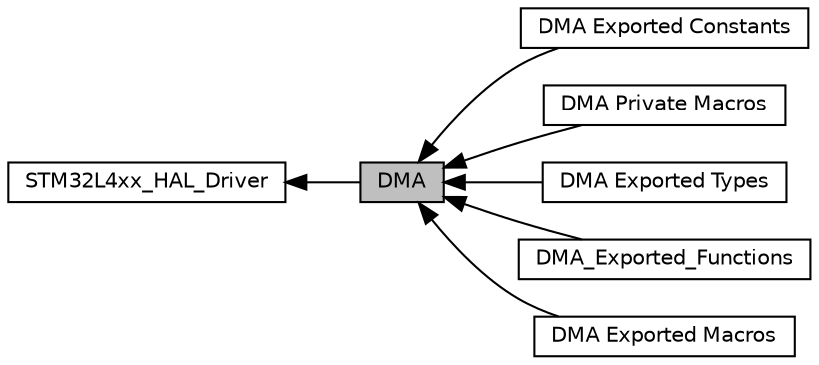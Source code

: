 digraph "DMA"
{
  edge [fontname="Helvetica",fontsize="10",labelfontname="Helvetica",labelfontsize="10"];
  node [fontname="Helvetica",fontsize="10",shape=box];
  rankdir=LR;
  Node4 [label="DMA Exported Constants",height=0.2,width=0.4,color="black", fillcolor="white", style="filled",URL="$group___d_m_a___exported___constants.html",tooltip=" "];
  Node2 [label="STM32L4xx_HAL_Driver",height=0.2,width=0.4,color="black", fillcolor="white", style="filled",URL="$group___s_t_m32_l4xx___h_a_l___driver.html",tooltip=" "];
  Node6 [label="DMA Private Macros",height=0.2,width=0.4,color="black", fillcolor="white", style="filled",URL="$group___d_m_a___private___macros.html",tooltip=" "];
  Node3 [label="DMA Exported Types",height=0.2,width=0.4,color="black", fillcolor="white", style="filled",URL="$group___d_m_a___exported___types.html",tooltip=" "];
  Node1 [label="DMA",height=0.2,width=0.4,color="black", fillcolor="grey75", style="filled", fontcolor="black",tooltip="DMA HAL module driver."];
  Node7 [label="DMA_Exported_Functions",height=0.2,width=0.4,color="black", fillcolor="white", style="filled",URL="$group___d_m_a___exported___functions.html",tooltip=" "];
  Node5 [label="DMA Exported Macros",height=0.2,width=0.4,color="black", fillcolor="white", style="filled",URL="$group___d_m_a___exported___macros.html",tooltip=" "];
  Node2->Node1 [shape=plaintext, dir="back", style="solid"];
  Node1->Node3 [shape=plaintext, dir="back", style="solid"];
  Node1->Node4 [shape=plaintext, dir="back", style="solid"];
  Node1->Node5 [shape=plaintext, dir="back", style="solid"];
  Node1->Node6 [shape=plaintext, dir="back", style="solid"];
  Node1->Node7 [shape=plaintext, dir="back", style="solid"];
}
